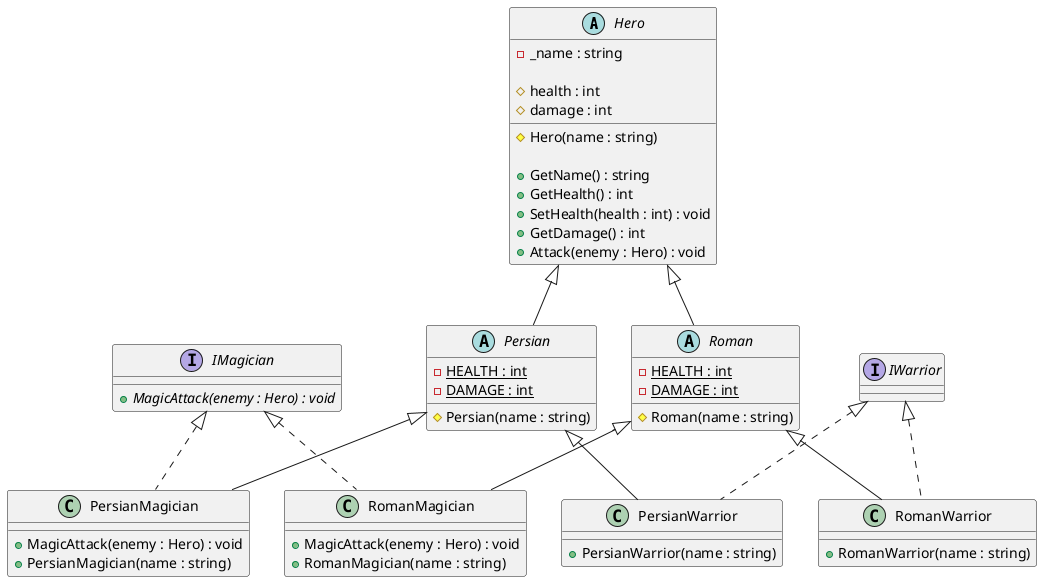 @startuml
'https://plantuml.com/class-diagram

abstract class Hero {
- _name : string

# health : int
# damage : int

# Hero(name : string)

+ GetName() : string
+ GetHealth() : int
+ SetHealth(health : int) : void
+ GetDamage() : int
+ Attack(enemy : Hero) : void
}

Hero <|-- Persian
abstract class Persian {
- {static} HEALTH : int
- {static} DAMAGE : int

# Persian(name : string)
}

Hero <|-- Roman
abstract class Roman {
- {static} HEALTH : int
- {static} DAMAGE : int

# Roman(name : string)
}

interface IMagician {
+ {abstract} MagicAttack(enemy : Hero) : void
}

interface IWarrior {
}

Persian <|-- PersianMagician
IMagician <|.. PersianMagician
class PersianMagician {
+ MagicAttack(enemy : Hero) : void
+ PersianMagician(name : string)
}

Persian <|-- PersianWarrior
IWarrior <|.. PersianWarrior
class PersianWarrior {
+ PersianWarrior(name : string)
}

Roman <|-- RomanMagician
IMagician <|.. RomanMagician
class RomanMagician {
+ MagicAttack(enemy : Hero) : void
+ RomanMagician(name : string)
}

Roman <|-- RomanWarrior
IWarrior <|.. RomanWarrior
class RomanWarrior {
+ RomanWarrior(name : string)
}

@enduml